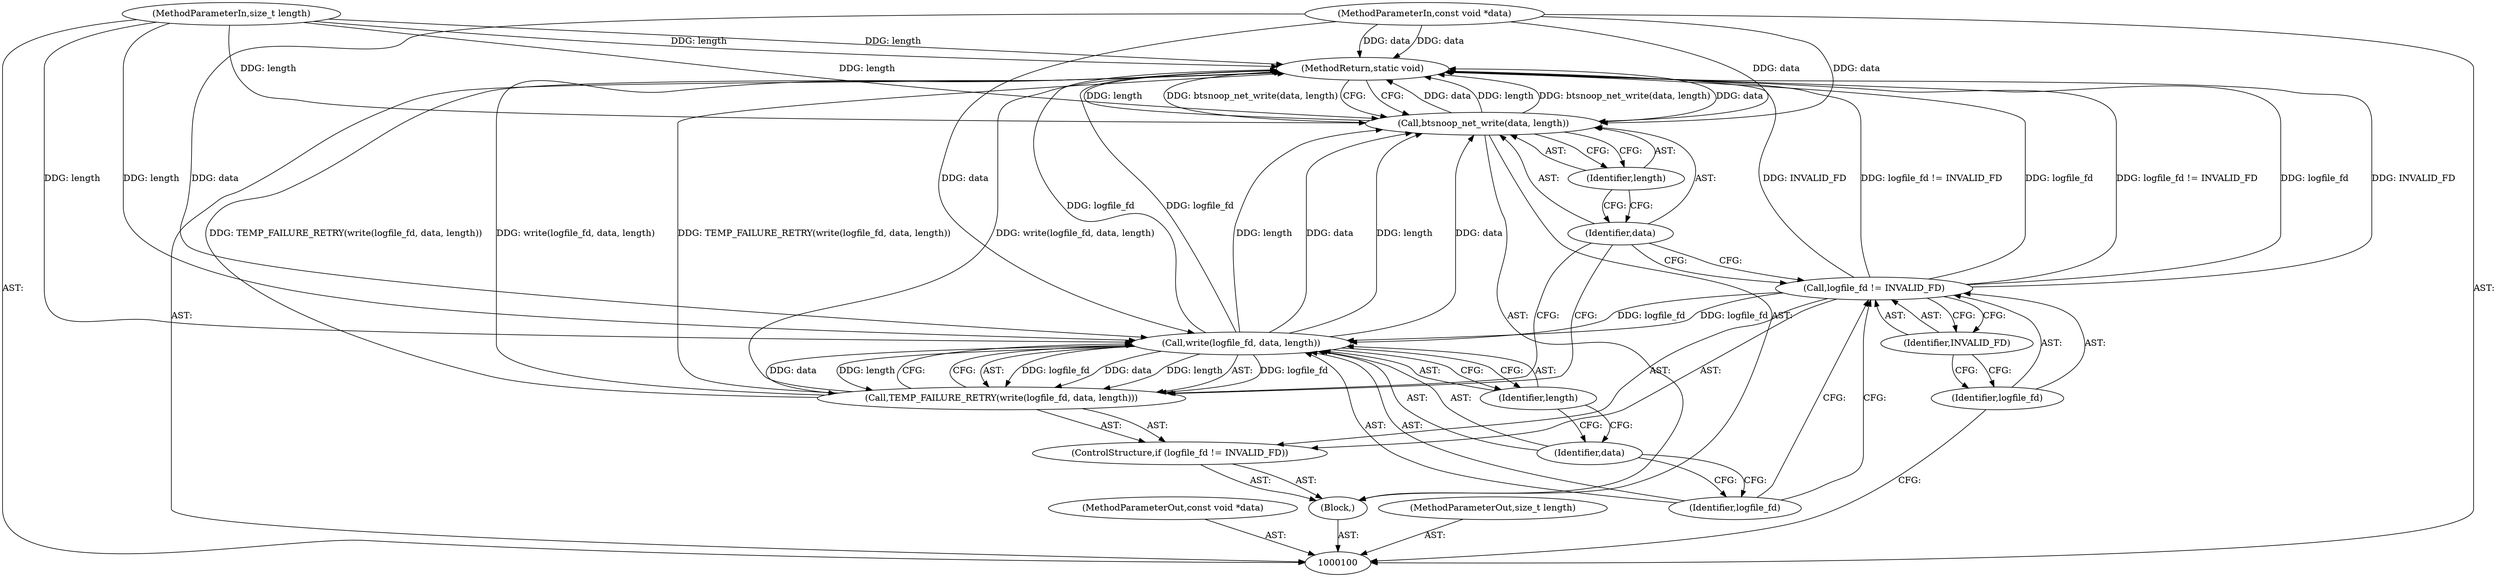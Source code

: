 digraph "0_Android_472271b153c5dc53c28beac55480a8d8434b2d5c_49" {
"1000116" [label="(MethodReturn,static void)"];
"1000101" [label="(MethodParameterIn,const void *data)"];
"1000143" [label="(MethodParameterOut,const void *data)"];
"1000102" [label="(MethodParameterIn,size_t length)"];
"1000144" [label="(MethodParameterOut,size_t length)"];
"1000103" [label="(Block,)"];
"1000107" [label="(Identifier,INVALID_FD)"];
"1000104" [label="(ControlStructure,if (logfile_fd != INVALID_FD))"];
"1000105" [label="(Call,logfile_fd != INVALID_FD)"];
"1000106" [label="(Identifier,logfile_fd)"];
"1000109" [label="(Call,write(logfile_fd, data, length))"];
"1000110" [label="(Identifier,logfile_fd)"];
"1000108" [label="(Call,TEMP_FAILURE_RETRY(write(logfile_fd, data, length)))"];
"1000111" [label="(Identifier,data)"];
"1000112" [label="(Identifier,length)"];
"1000114" [label="(Identifier,data)"];
"1000115" [label="(Identifier,length)"];
"1000113" [label="(Call,btsnoop_net_write(data, length))"];
"1000116" -> "1000100"  [label="AST: "];
"1000116" -> "1000113"  [label="CFG: "];
"1000108" -> "1000116"  [label="DDG: TEMP_FAILURE_RETRY(write(logfile_fd, data, length))"];
"1000108" -> "1000116"  [label="DDG: write(logfile_fd, data, length)"];
"1000105" -> "1000116"  [label="DDG: INVALID_FD"];
"1000105" -> "1000116"  [label="DDG: logfile_fd != INVALID_FD"];
"1000105" -> "1000116"  [label="DDG: logfile_fd"];
"1000113" -> "1000116"  [label="DDG: data"];
"1000113" -> "1000116"  [label="DDG: length"];
"1000113" -> "1000116"  [label="DDG: btsnoop_net_write(data, length)"];
"1000102" -> "1000116"  [label="DDG: length"];
"1000101" -> "1000116"  [label="DDG: data"];
"1000109" -> "1000116"  [label="DDG: logfile_fd"];
"1000101" -> "1000100"  [label="AST: "];
"1000101" -> "1000116"  [label="DDG: data"];
"1000101" -> "1000109"  [label="DDG: data"];
"1000101" -> "1000113"  [label="DDG: data"];
"1000143" -> "1000100"  [label="AST: "];
"1000102" -> "1000100"  [label="AST: "];
"1000102" -> "1000116"  [label="DDG: length"];
"1000102" -> "1000109"  [label="DDG: length"];
"1000102" -> "1000113"  [label="DDG: length"];
"1000144" -> "1000100"  [label="AST: "];
"1000103" -> "1000100"  [label="AST: "];
"1000104" -> "1000103"  [label="AST: "];
"1000113" -> "1000103"  [label="AST: "];
"1000107" -> "1000105"  [label="AST: "];
"1000107" -> "1000106"  [label="CFG: "];
"1000105" -> "1000107"  [label="CFG: "];
"1000104" -> "1000103"  [label="AST: "];
"1000105" -> "1000104"  [label="AST: "];
"1000108" -> "1000104"  [label="AST: "];
"1000105" -> "1000104"  [label="AST: "];
"1000105" -> "1000107"  [label="CFG: "];
"1000106" -> "1000105"  [label="AST: "];
"1000107" -> "1000105"  [label="AST: "];
"1000110" -> "1000105"  [label="CFG: "];
"1000114" -> "1000105"  [label="CFG: "];
"1000105" -> "1000116"  [label="DDG: INVALID_FD"];
"1000105" -> "1000116"  [label="DDG: logfile_fd != INVALID_FD"];
"1000105" -> "1000116"  [label="DDG: logfile_fd"];
"1000105" -> "1000109"  [label="DDG: logfile_fd"];
"1000106" -> "1000105"  [label="AST: "];
"1000106" -> "1000100"  [label="CFG: "];
"1000107" -> "1000106"  [label="CFG: "];
"1000109" -> "1000108"  [label="AST: "];
"1000109" -> "1000112"  [label="CFG: "];
"1000110" -> "1000109"  [label="AST: "];
"1000111" -> "1000109"  [label="AST: "];
"1000112" -> "1000109"  [label="AST: "];
"1000108" -> "1000109"  [label="CFG: "];
"1000109" -> "1000116"  [label="DDG: logfile_fd"];
"1000109" -> "1000108"  [label="DDG: logfile_fd"];
"1000109" -> "1000108"  [label="DDG: data"];
"1000109" -> "1000108"  [label="DDG: length"];
"1000105" -> "1000109"  [label="DDG: logfile_fd"];
"1000101" -> "1000109"  [label="DDG: data"];
"1000102" -> "1000109"  [label="DDG: length"];
"1000109" -> "1000113"  [label="DDG: data"];
"1000109" -> "1000113"  [label="DDG: length"];
"1000110" -> "1000109"  [label="AST: "];
"1000110" -> "1000105"  [label="CFG: "];
"1000111" -> "1000110"  [label="CFG: "];
"1000108" -> "1000104"  [label="AST: "];
"1000108" -> "1000109"  [label="CFG: "];
"1000109" -> "1000108"  [label="AST: "];
"1000114" -> "1000108"  [label="CFG: "];
"1000108" -> "1000116"  [label="DDG: TEMP_FAILURE_RETRY(write(logfile_fd, data, length))"];
"1000108" -> "1000116"  [label="DDG: write(logfile_fd, data, length)"];
"1000109" -> "1000108"  [label="DDG: logfile_fd"];
"1000109" -> "1000108"  [label="DDG: data"];
"1000109" -> "1000108"  [label="DDG: length"];
"1000111" -> "1000109"  [label="AST: "];
"1000111" -> "1000110"  [label="CFG: "];
"1000112" -> "1000111"  [label="CFG: "];
"1000112" -> "1000109"  [label="AST: "];
"1000112" -> "1000111"  [label="CFG: "];
"1000109" -> "1000112"  [label="CFG: "];
"1000114" -> "1000113"  [label="AST: "];
"1000114" -> "1000108"  [label="CFG: "];
"1000114" -> "1000105"  [label="CFG: "];
"1000115" -> "1000114"  [label="CFG: "];
"1000115" -> "1000113"  [label="AST: "];
"1000115" -> "1000114"  [label="CFG: "];
"1000113" -> "1000115"  [label="CFG: "];
"1000113" -> "1000103"  [label="AST: "];
"1000113" -> "1000115"  [label="CFG: "];
"1000114" -> "1000113"  [label="AST: "];
"1000115" -> "1000113"  [label="AST: "];
"1000116" -> "1000113"  [label="CFG: "];
"1000113" -> "1000116"  [label="DDG: data"];
"1000113" -> "1000116"  [label="DDG: length"];
"1000113" -> "1000116"  [label="DDG: btsnoop_net_write(data, length)"];
"1000109" -> "1000113"  [label="DDG: data"];
"1000109" -> "1000113"  [label="DDG: length"];
"1000101" -> "1000113"  [label="DDG: data"];
"1000102" -> "1000113"  [label="DDG: length"];
}
